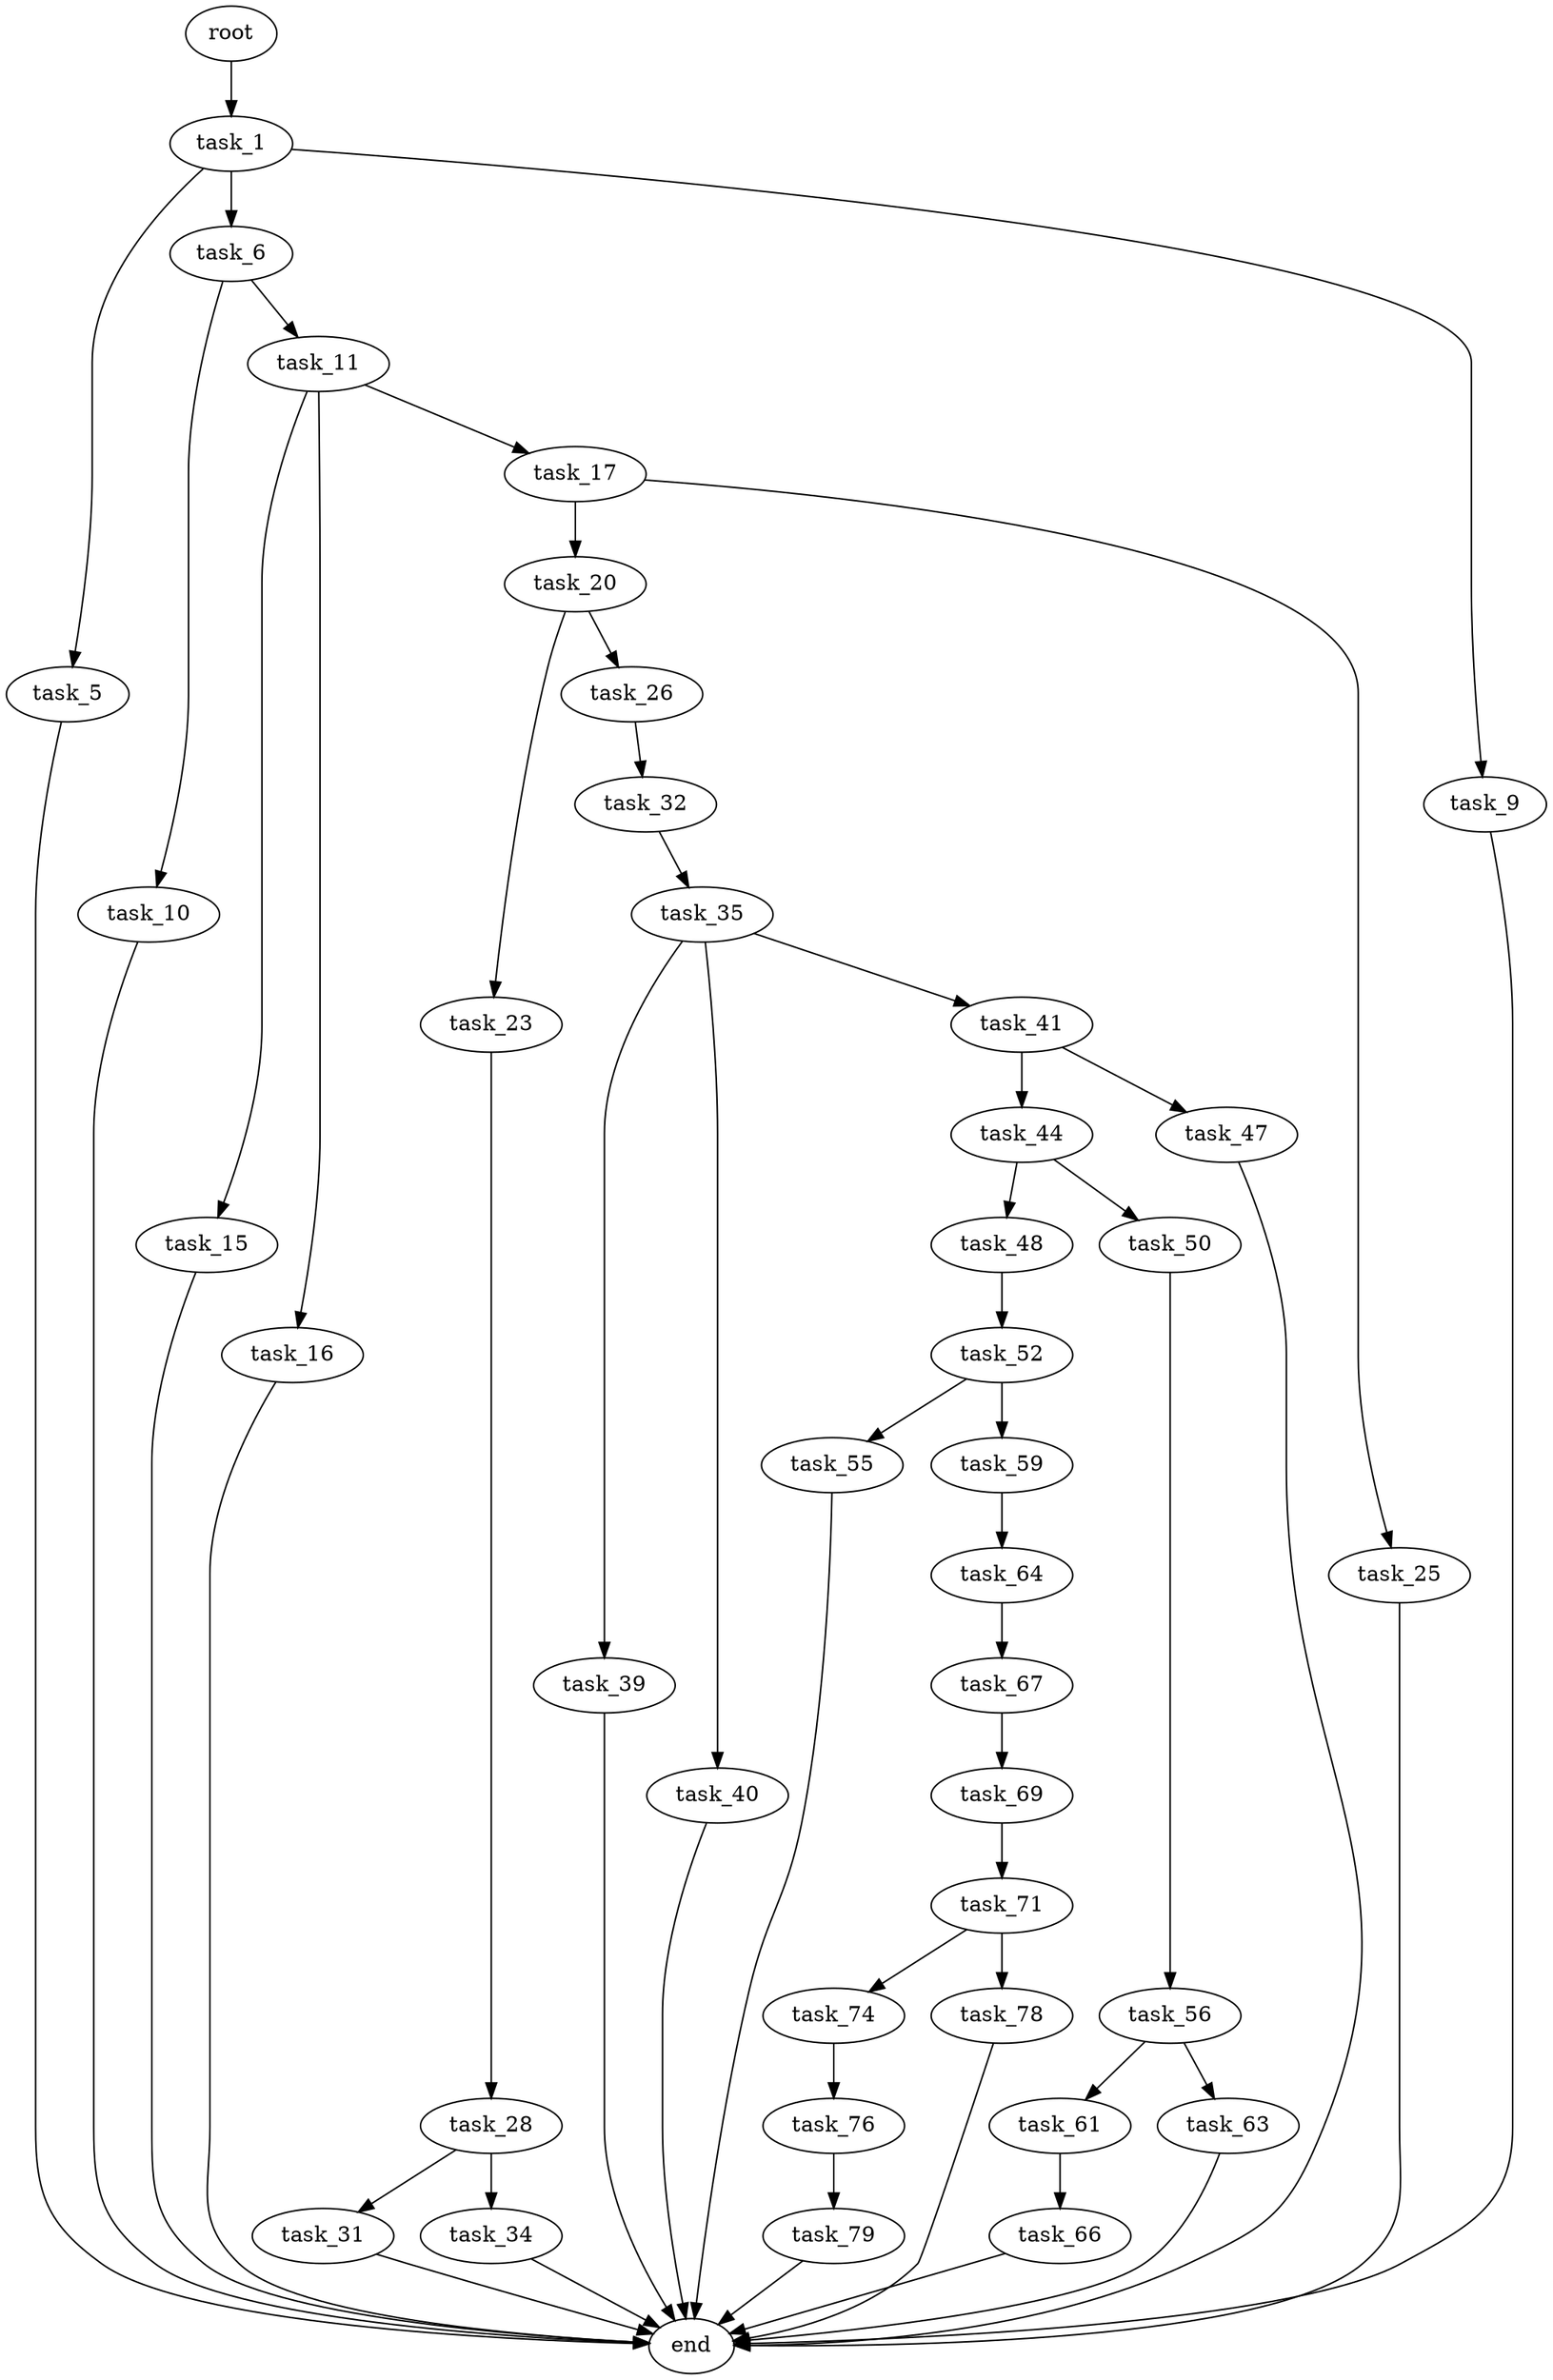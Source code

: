 digraph G {
  root [size="0.000000"];
  task_1 [size="2156447207.000000"];
  task_5 [size="134217728000.000000"];
  task_6 [size="12301023089.000000"];
  task_9 [size="599275971.000000"];
  task_10 [size="1289735198231.000000"];
  task_11 [size="231928233984.000000"];
  task_15 [size="151673496901.000000"];
  task_16 [size="407485653810.000000"];
  task_17 [size="549755813888.000000"];
  task_20 [size="301264651623.000000"];
  task_23 [size="39716814097.000000"];
  task_25 [size="15294142361.000000"];
  task_26 [size="31617679286.000000"];
  task_28 [size="3631619552.000000"];
  task_31 [size="549755813888.000000"];
  task_32 [size="41198195467.000000"];
  task_34 [size="52975139806.000000"];
  task_35 [size="22391451208.000000"];
  task_39 [size="632159337074.000000"];
  task_40 [size="782757789696.000000"];
  task_41 [size="3307233873.000000"];
  task_44 [size="368293445632.000000"];
  task_47 [size="549755813888.000000"];
  task_48 [size="14319190870.000000"];
  task_50 [size="5178487247.000000"];
  task_52 [size="12767838424.000000"];
  task_55 [size="19025046094.000000"];
  task_56 [size="233223728771.000000"];
  task_59 [size="30864179084.000000"];
  task_61 [size="88722174877.000000"];
  task_63 [size="16086660511.000000"];
  task_64 [size="17821003069.000000"];
  task_66 [size="6474684949.000000"];
  task_67 [size="8589934592.000000"];
  task_69 [size="204438242824.000000"];
  task_71 [size="68719476736.000000"];
  task_74 [size="8589934592.000000"];
  task_76 [size="368293445632.000000"];
  task_78 [size="2938871634.000000"];
  task_79 [size="2641126386.000000"];
  end [size="0.000000"];

  root -> task_1 [size="1.000000"];
  task_1 -> task_5 [size="209715200.000000"];
  task_1 -> task_6 [size="209715200.000000"];
  task_1 -> task_9 [size="209715200.000000"];
  task_5 -> end [size="1.000000"];
  task_6 -> task_10 [size="209715200.000000"];
  task_6 -> task_11 [size="209715200.000000"];
  task_9 -> end [size="1.000000"];
  task_10 -> end [size="1.000000"];
  task_11 -> task_15 [size="301989888.000000"];
  task_11 -> task_16 [size="301989888.000000"];
  task_11 -> task_17 [size="301989888.000000"];
  task_15 -> end [size="1.000000"];
  task_16 -> end [size="1.000000"];
  task_17 -> task_20 [size="536870912.000000"];
  task_17 -> task_25 [size="536870912.000000"];
  task_20 -> task_23 [size="679477248.000000"];
  task_20 -> task_26 [size="679477248.000000"];
  task_23 -> task_28 [size="679477248.000000"];
  task_25 -> end [size="1.000000"];
  task_26 -> task_32 [size="134217728.000000"];
  task_28 -> task_31 [size="134217728.000000"];
  task_28 -> task_34 [size="134217728.000000"];
  task_31 -> end [size="1.000000"];
  task_32 -> task_35 [size="33554432.000000"];
  task_34 -> end [size="1.000000"];
  task_35 -> task_39 [size="33554432.000000"];
  task_35 -> task_40 [size="33554432.000000"];
  task_35 -> task_41 [size="33554432.000000"];
  task_39 -> end [size="1.000000"];
  task_40 -> end [size="1.000000"];
  task_41 -> task_44 [size="209715200.000000"];
  task_41 -> task_47 [size="209715200.000000"];
  task_44 -> task_48 [size="411041792.000000"];
  task_44 -> task_50 [size="411041792.000000"];
  task_47 -> end [size="1.000000"];
  task_48 -> task_52 [size="679477248.000000"];
  task_50 -> task_56 [size="209715200.000000"];
  task_52 -> task_55 [size="301989888.000000"];
  task_52 -> task_59 [size="301989888.000000"];
  task_55 -> end [size="1.000000"];
  task_56 -> task_61 [size="209715200.000000"];
  task_56 -> task_63 [size="209715200.000000"];
  task_59 -> task_64 [size="33554432.000000"];
  task_61 -> task_66 [size="75497472.000000"];
  task_63 -> end [size="1.000000"];
  task_64 -> task_67 [size="301989888.000000"];
  task_66 -> end [size="1.000000"];
  task_67 -> task_69 [size="33554432.000000"];
  task_69 -> task_71 [size="209715200.000000"];
  task_71 -> task_74 [size="134217728.000000"];
  task_71 -> task_78 [size="134217728.000000"];
  task_74 -> task_76 [size="33554432.000000"];
  task_76 -> task_79 [size="411041792.000000"];
  task_78 -> end [size="1.000000"];
  task_79 -> end [size="1.000000"];
}
